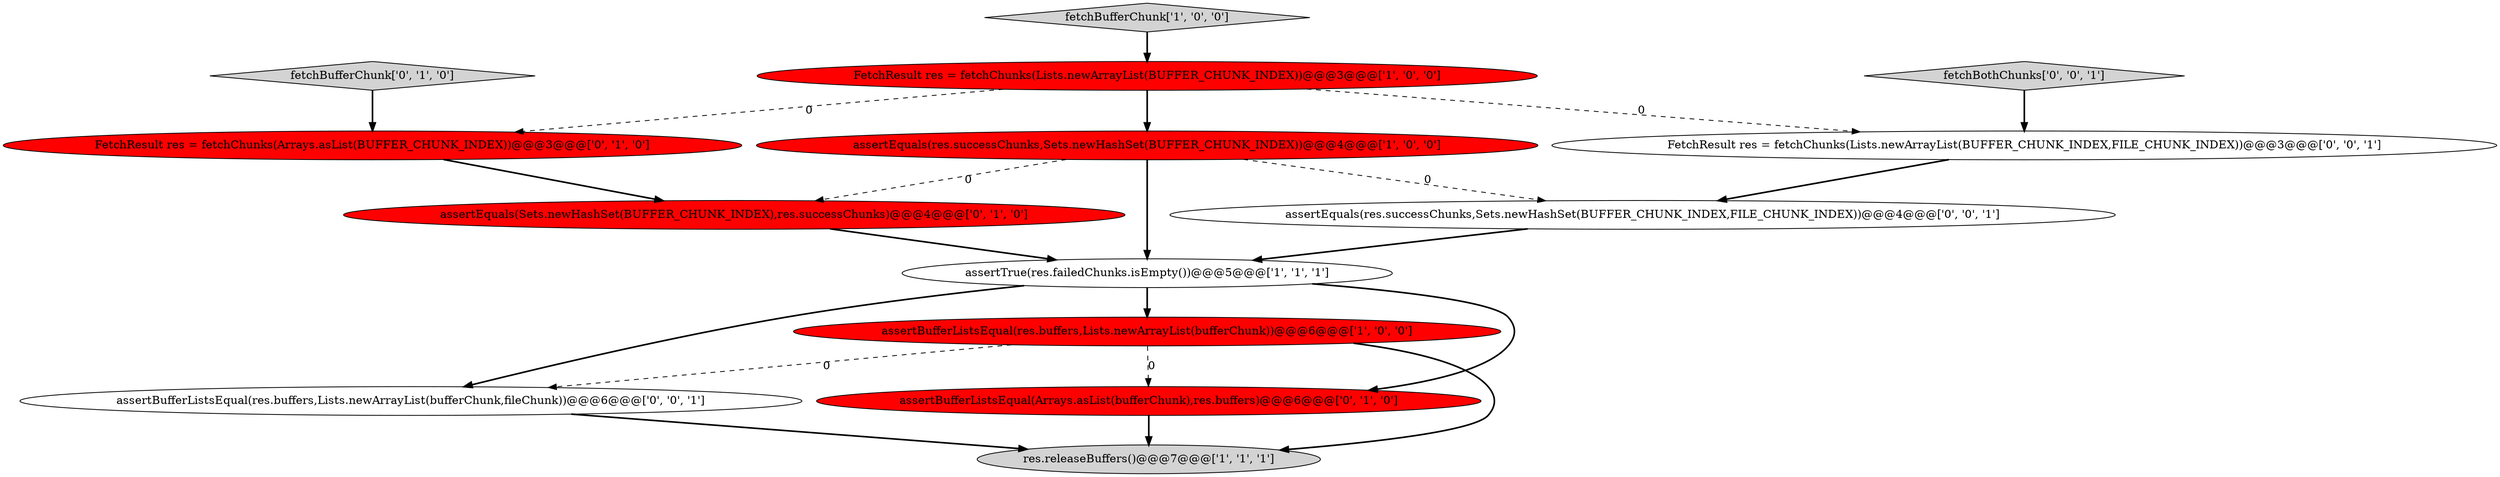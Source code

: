 digraph {
11 [style = filled, label = "assertEquals(res.successChunks,Sets.newHashSet(BUFFER_CHUNK_INDEX,FILE_CHUNK_INDEX))@@@4@@@['0', '0', '1']", fillcolor = white, shape = ellipse image = "AAA0AAABBB3BBB"];
13 [style = filled, label = "fetchBothChunks['0', '0', '1']", fillcolor = lightgray, shape = diamond image = "AAA0AAABBB3BBB"];
1 [style = filled, label = "assertBufferListsEqual(res.buffers,Lists.newArrayList(bufferChunk))@@@6@@@['1', '0', '0']", fillcolor = red, shape = ellipse image = "AAA1AAABBB1BBB"];
3 [style = filled, label = "res.releaseBuffers()@@@7@@@['1', '1', '1']", fillcolor = lightgray, shape = ellipse image = "AAA0AAABBB1BBB"];
2 [style = filled, label = "assertTrue(res.failedChunks.isEmpty())@@@5@@@['1', '1', '1']", fillcolor = white, shape = ellipse image = "AAA0AAABBB1BBB"];
8 [style = filled, label = "assertBufferListsEqual(Arrays.asList(bufferChunk),res.buffers)@@@6@@@['0', '1', '0']", fillcolor = red, shape = ellipse image = "AAA1AAABBB2BBB"];
4 [style = filled, label = "assertEquals(res.successChunks,Sets.newHashSet(BUFFER_CHUNK_INDEX))@@@4@@@['1', '0', '0']", fillcolor = red, shape = ellipse image = "AAA1AAABBB1BBB"];
5 [style = filled, label = "fetchBufferChunk['1', '0', '0']", fillcolor = lightgray, shape = diamond image = "AAA0AAABBB1BBB"];
12 [style = filled, label = "assertBufferListsEqual(res.buffers,Lists.newArrayList(bufferChunk,fileChunk))@@@6@@@['0', '0', '1']", fillcolor = white, shape = ellipse image = "AAA0AAABBB3BBB"];
10 [style = filled, label = "FetchResult res = fetchChunks(Lists.newArrayList(BUFFER_CHUNK_INDEX,FILE_CHUNK_INDEX))@@@3@@@['0', '0', '1']", fillcolor = white, shape = ellipse image = "AAA0AAABBB3BBB"];
9 [style = filled, label = "fetchBufferChunk['0', '1', '0']", fillcolor = lightgray, shape = diamond image = "AAA0AAABBB2BBB"];
6 [style = filled, label = "assertEquals(Sets.newHashSet(BUFFER_CHUNK_INDEX),res.successChunks)@@@4@@@['0', '1', '0']", fillcolor = red, shape = ellipse image = "AAA1AAABBB2BBB"];
0 [style = filled, label = "FetchResult res = fetchChunks(Lists.newArrayList(BUFFER_CHUNK_INDEX))@@@3@@@['1', '0', '0']", fillcolor = red, shape = ellipse image = "AAA1AAABBB1BBB"];
7 [style = filled, label = "FetchResult res = fetchChunks(Arrays.asList(BUFFER_CHUNK_INDEX))@@@3@@@['0', '1', '0']", fillcolor = red, shape = ellipse image = "AAA1AAABBB2BBB"];
13->10 [style = bold, label=""];
2->1 [style = bold, label=""];
8->3 [style = bold, label=""];
1->3 [style = bold, label=""];
4->2 [style = bold, label=""];
9->7 [style = bold, label=""];
4->6 [style = dashed, label="0"];
11->2 [style = bold, label=""];
0->10 [style = dashed, label="0"];
2->12 [style = bold, label=""];
6->2 [style = bold, label=""];
1->12 [style = dashed, label="0"];
5->0 [style = bold, label=""];
0->4 [style = bold, label=""];
7->6 [style = bold, label=""];
1->8 [style = dashed, label="0"];
12->3 [style = bold, label=""];
4->11 [style = dashed, label="0"];
0->7 [style = dashed, label="0"];
2->8 [style = bold, label=""];
10->11 [style = bold, label=""];
}
